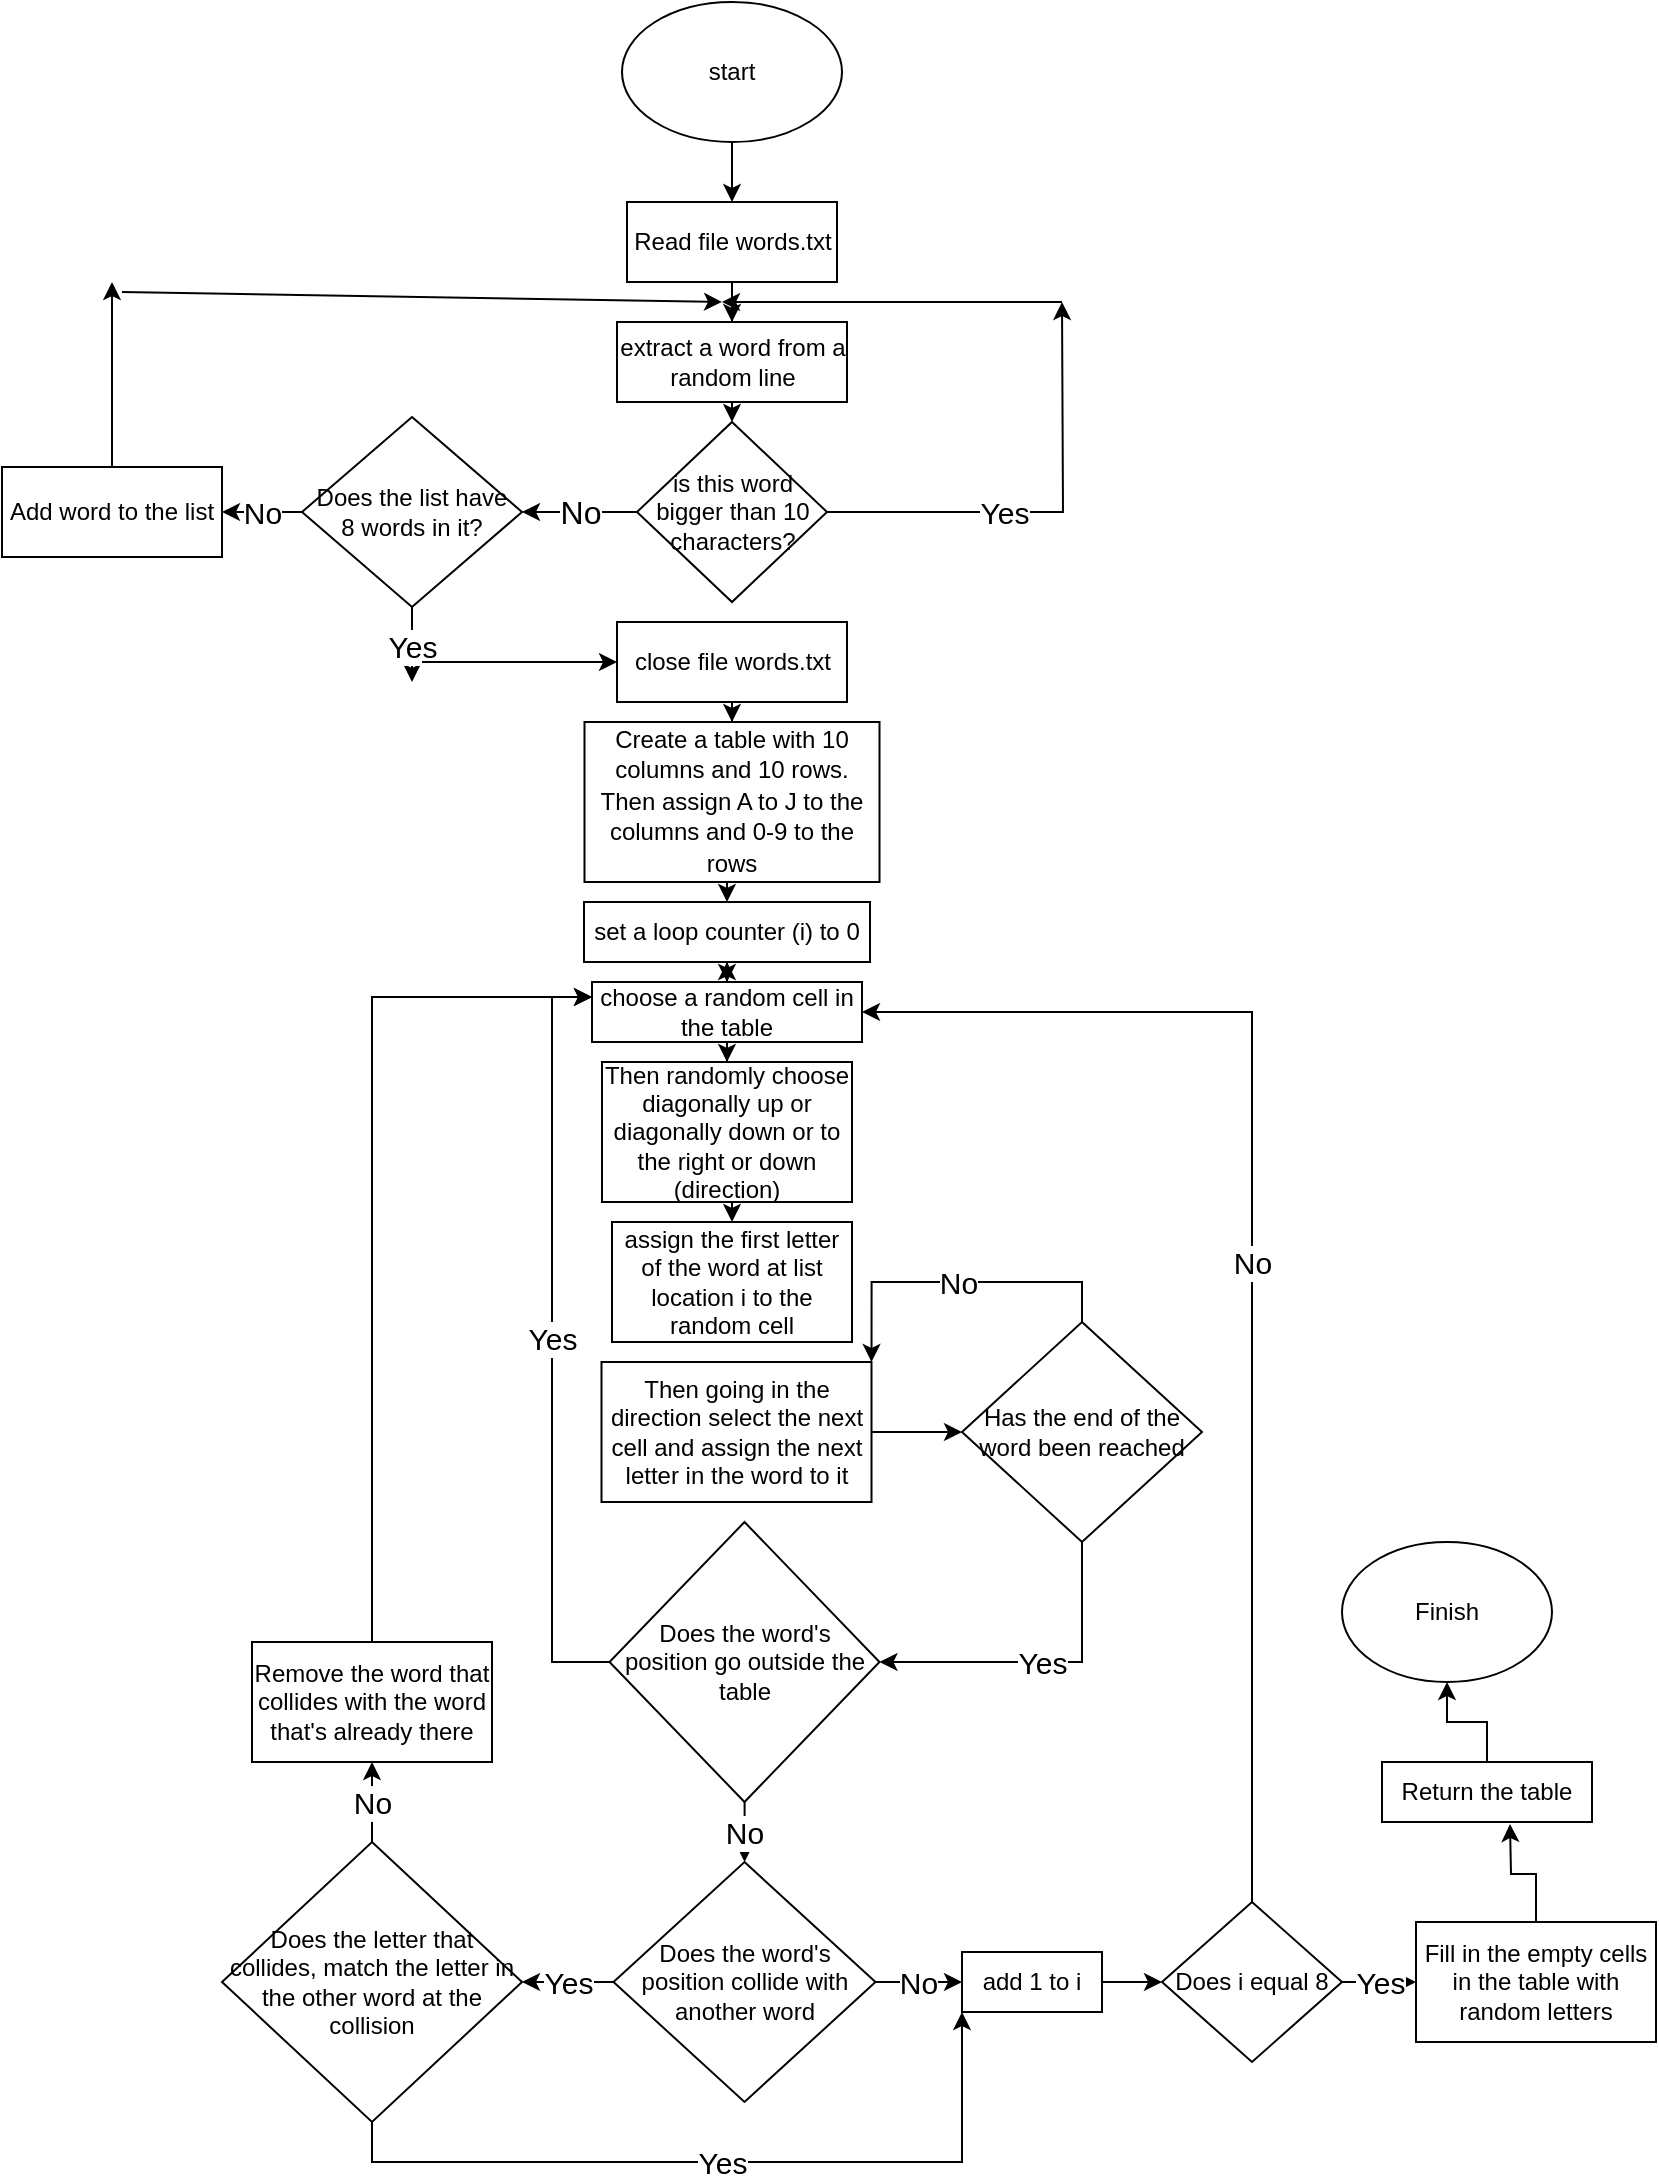 <mxfile version="13.7.9" type="device" pages="3"><diagram id="0JT5IouG9ZGjklXnfhjF" name="Page-1"><mxGraphModel dx="2076" dy="1094" grid="1" gridSize="10" guides="1" tooltips="1" connect="1" arrows="1" fold="1" page="1" pageScale="1" pageWidth="827" pageHeight="1169" math="0" shadow="0"><root><mxCell id="0"/><mxCell id="1" parent="0"/><mxCell id="D87yAsG_NN-q-GzpOS4_-3" style="edgeStyle=orthogonalEdgeStyle;rounded=0;orthogonalLoop=1;jettySize=auto;html=1;" parent="1" source="D87yAsG_NN-q-GzpOS4_-1" target="D87yAsG_NN-q-GzpOS4_-2" edge="1"><mxGeometry relative="1" as="geometry"/></mxCell><mxCell id="D87yAsG_NN-q-GzpOS4_-1" value="start" style="ellipse;whiteSpace=wrap;html=1;" parent="1" vertex="1"><mxGeometry x="310" width="110" height="70" as="geometry"/></mxCell><mxCell id="D87yAsG_NN-q-GzpOS4_-11" style="edgeStyle=orthogonalEdgeStyle;rounded=0;orthogonalLoop=1;jettySize=auto;html=1;" parent="1" source="D87yAsG_NN-q-GzpOS4_-2" target="D87yAsG_NN-q-GzpOS4_-10" edge="1"><mxGeometry relative="1" as="geometry"/></mxCell><mxCell id="D87yAsG_NN-q-GzpOS4_-2" value="Read file words.txt" style="rounded=0;whiteSpace=wrap;html=1;" parent="1" vertex="1"><mxGeometry x="312.5" y="100" width="105" height="40" as="geometry"/></mxCell><mxCell id="D87yAsG_NN-q-GzpOS4_-9" style="edgeStyle=orthogonalEdgeStyle;rounded=0;orthogonalLoop=1;jettySize=auto;html=1;entryX=0.5;entryY=0;entryDx=0;entryDy=0;" parent="1" source="D87yAsG_NN-q-GzpOS4_-6" target="D87yAsG_NN-q-GzpOS4_-8" edge="1"><mxGeometry relative="1" as="geometry"/></mxCell><mxCell id="D87yAsG_NN-q-GzpOS4_-6" value="close file words.txt" style="rounded=0;whiteSpace=wrap;html=1;" parent="1" vertex="1"><mxGeometry x="307.5" y="310" width="115" height="40" as="geometry"/></mxCell><mxCell id="0iyWkriu-zY4MxsdMFEi-5" style="edgeStyle=orthogonalEdgeStyle;rounded=0;orthogonalLoop=1;jettySize=auto;html=1;exitX=0.5;exitY=1;exitDx=0;exitDy=0;entryX=0.5;entryY=0;entryDx=0;entryDy=0;" edge="1" parent="1" source="D87yAsG_NN-q-GzpOS4_-8" target="0iyWkriu-zY4MxsdMFEi-4"><mxGeometry relative="1" as="geometry"/></mxCell><mxCell id="D87yAsG_NN-q-GzpOS4_-8" value="&lt;p style=&quot;line-height: 130%&quot;&gt;Create a table with 10 columns and 10 rows. Then assign A to J to the columns and 0-9 to the rows&lt;/p&gt;" style="rounded=0;whiteSpace=wrap;html=1;" parent="1" vertex="1"><mxGeometry x="291.25" y="360" width="147.5" height="80" as="geometry"/></mxCell><mxCell id="D87yAsG_NN-q-GzpOS4_-13" style="edgeStyle=orthogonalEdgeStyle;rounded=0;orthogonalLoop=1;jettySize=auto;html=1;exitX=0.5;exitY=1;exitDx=0;exitDy=0;entryX=0.5;entryY=0;entryDx=0;entryDy=0;" parent="1" source="D87yAsG_NN-q-GzpOS4_-10" target="D87yAsG_NN-q-GzpOS4_-12" edge="1"><mxGeometry relative="1" as="geometry"/></mxCell><mxCell id="D87yAsG_NN-q-GzpOS4_-10" value="extract a word from a random line" style="rounded=0;whiteSpace=wrap;html=1;" parent="1" vertex="1"><mxGeometry x="307.5" y="160" width="115" height="40" as="geometry"/></mxCell><mxCell id="D87yAsG_NN-q-GzpOS4_-14" value="&lt;span style=&quot;font-size: 15px&quot;&gt;Yes&lt;/span&gt;" style="edgeStyle=orthogonalEdgeStyle;rounded=0;orthogonalLoop=1;jettySize=auto;html=1;" parent="1" source="D87yAsG_NN-q-GzpOS4_-12" edge="1"><mxGeometry x="-0.214" relative="1" as="geometry"><mxPoint x="530" y="150" as="targetPoint"/><mxPoint x="1" as="offset"/></mxGeometry></mxCell><mxCell id="D87yAsG_NN-q-GzpOS4_-18" value="&lt;font style=&quot;font-size: 16px&quot;&gt;No&lt;/font&gt;" style="edgeStyle=orthogonalEdgeStyle;rounded=0;orthogonalLoop=1;jettySize=auto;html=1;exitX=0;exitY=0.5;exitDx=0;exitDy=0;" parent="1" source="D87yAsG_NN-q-GzpOS4_-12" target="D87yAsG_NN-q-GzpOS4_-17" edge="1"><mxGeometry relative="1" as="geometry"/></mxCell><mxCell id="D87yAsG_NN-q-GzpOS4_-12" value="is this word bigger than 10 characters?" style="rhombus;whiteSpace=wrap;html=1;" parent="1" vertex="1"><mxGeometry x="317.5" y="210" width="95" height="90" as="geometry"/></mxCell><mxCell id="D87yAsG_NN-q-GzpOS4_-15" value="" style="endArrow=classic;html=1;" parent="1" edge="1"><mxGeometry width="50" height="50" relative="1" as="geometry"><mxPoint x="530" y="150" as="sourcePoint"/><mxPoint x="360" y="150" as="targetPoint"/></mxGeometry></mxCell><mxCell id="D87yAsG_NN-q-GzpOS4_-23" style="edgeStyle=orthogonalEdgeStyle;rounded=0;orthogonalLoop=1;jettySize=auto;html=1;" parent="1" source="D87yAsG_NN-q-GzpOS4_-16" edge="1"><mxGeometry relative="1" as="geometry"><mxPoint x="55" y="140" as="targetPoint"/></mxGeometry></mxCell><mxCell id="D87yAsG_NN-q-GzpOS4_-16" value="Add word to the list" style="rounded=0;whiteSpace=wrap;html=1;" parent="1" vertex="1"><mxGeometry y="232.5" width="110" height="45" as="geometry"/></mxCell><mxCell id="D87yAsG_NN-q-GzpOS4_-19" value="&lt;font style=&quot;font-size: 15px&quot;&gt;No&lt;/font&gt;" style="edgeStyle=orthogonalEdgeStyle;rounded=0;orthogonalLoop=1;jettySize=auto;html=1;" parent="1" source="D87yAsG_NN-q-GzpOS4_-17" target="D87yAsG_NN-q-GzpOS4_-16" edge="1"><mxGeometry relative="1" as="geometry"/></mxCell><mxCell id="D87yAsG_NN-q-GzpOS4_-20" value="&lt;font style=&quot;font-size: 15px&quot;&gt;Yes&lt;/font&gt;" style="edgeStyle=orthogonalEdgeStyle;rounded=0;orthogonalLoop=1;jettySize=auto;html=1;" parent="1" source="D87yAsG_NN-q-GzpOS4_-17" edge="1"><mxGeometry relative="1" as="geometry"><mxPoint x="205" y="340" as="targetPoint"/></mxGeometry></mxCell><mxCell id="D87yAsG_NN-q-GzpOS4_-17" value="Does the list have &lt;br&gt;8 words in it?" style="rhombus;whiteSpace=wrap;html=1;" parent="1" vertex="1"><mxGeometry x="150" y="207.5" width="110" height="95" as="geometry"/></mxCell><mxCell id="D87yAsG_NN-q-GzpOS4_-21" value="" style="endArrow=classic;html=1;entryX=0;entryY=0.5;entryDx=0;entryDy=0;" parent="1" target="D87yAsG_NN-q-GzpOS4_-6" edge="1"><mxGeometry width="50" height="50" relative="1" as="geometry"><mxPoint x="210" y="330" as="sourcePoint"/><mxPoint x="260" y="300" as="targetPoint"/></mxGeometry></mxCell><mxCell id="D87yAsG_NN-q-GzpOS4_-24" value="" style="endArrow=classic;html=1;" parent="1" edge="1"><mxGeometry width="50" height="50" relative="1" as="geometry"><mxPoint x="60" y="145" as="sourcePoint"/><mxPoint x="360" y="150" as="targetPoint"/></mxGeometry></mxCell><mxCell id="0iyWkriu-zY4MxsdMFEi-2" style="edgeStyle=orthogonalEdgeStyle;rounded=0;orthogonalLoop=1;jettySize=auto;html=1;" edge="1" parent="1" source="SE6cqwviIkuT_9K_P2rI-1" target="0iyWkriu-zY4MxsdMFEi-1"><mxGeometry relative="1" as="geometry"/></mxCell><mxCell id="0iyWkriu-zY4MxsdMFEi-41" value="" style="edgeStyle=orthogonalEdgeStyle;rounded=0;orthogonalLoop=1;jettySize=auto;html=1;" edge="1" parent="1" source="SE6cqwviIkuT_9K_P2rI-1" target="0iyWkriu-zY4MxsdMFEi-4"><mxGeometry relative="1" as="geometry"/></mxCell><mxCell id="SE6cqwviIkuT_9K_P2rI-1" value="choose a random cell in the table" style="rounded=0;whiteSpace=wrap;html=1;" parent="1" vertex="1"><mxGeometry x="295" y="490" width="135" height="30" as="geometry"/></mxCell><mxCell id="0iyWkriu-zY4MxsdMFEi-7" style="edgeStyle=orthogonalEdgeStyle;rounded=0;orthogonalLoop=1;jettySize=auto;html=1;exitX=0.5;exitY=1;exitDx=0;exitDy=0;entryX=0.5;entryY=0;entryDx=0;entryDy=0;" edge="1" parent="1" source="0iyWkriu-zY4MxsdMFEi-1" target="0iyWkriu-zY4MxsdMFEi-3"><mxGeometry relative="1" as="geometry"/></mxCell><mxCell id="0iyWkriu-zY4MxsdMFEi-1" value="Then randomly choose diagonally up or diagonally down or to the right or down (direction)" style="rounded=0;whiteSpace=wrap;html=1;" vertex="1" parent="1"><mxGeometry x="300" y="530" width="125" height="70" as="geometry"/></mxCell><mxCell id="0iyWkriu-zY4MxsdMFEi-3" value="assign the first letter of the word at list location i to the random cell" style="rounded=0;whiteSpace=wrap;html=1;" vertex="1" parent="1"><mxGeometry x="305" y="610" width="120" height="60" as="geometry"/></mxCell><mxCell id="0iyWkriu-zY4MxsdMFEi-6" style="edgeStyle=orthogonalEdgeStyle;rounded=0;orthogonalLoop=1;jettySize=auto;html=1;exitX=0.5;exitY=1;exitDx=0;exitDy=0;entryX=0.5;entryY=0;entryDx=0;entryDy=0;" edge="1" parent="1" source="0iyWkriu-zY4MxsdMFEi-4" target="SE6cqwviIkuT_9K_P2rI-1"><mxGeometry relative="1" as="geometry"/></mxCell><mxCell id="0iyWkriu-zY4MxsdMFEi-4" value="set a loop counter (i) to 0" style="rounded=0;whiteSpace=wrap;html=1;" vertex="1" parent="1"><mxGeometry x="291" y="450" width="143" height="30" as="geometry"/></mxCell><mxCell id="0iyWkriu-zY4MxsdMFEi-10" style="edgeStyle=orthogonalEdgeStyle;rounded=0;orthogonalLoop=1;jettySize=auto;html=1;" edge="1" parent="1" source="0iyWkriu-zY4MxsdMFEi-8" target="0iyWkriu-zY4MxsdMFEi-9"><mxGeometry relative="1" as="geometry"/></mxCell><mxCell id="0iyWkriu-zY4MxsdMFEi-8" value="Then going in the direction select the next cell and assign the next letter in the word to it" style="rounded=0;whiteSpace=wrap;html=1;" vertex="1" parent="1"><mxGeometry x="299.75" y="680" width="135" height="70" as="geometry"/></mxCell><mxCell id="0iyWkriu-zY4MxsdMFEi-12" value="&lt;font style=&quot;font-size: 15px&quot;&gt;No&lt;/font&gt;" style="edgeStyle=orthogonalEdgeStyle;rounded=0;orthogonalLoop=1;jettySize=auto;html=1;exitX=0.5;exitY=0;exitDx=0;exitDy=0;entryX=1;entryY=0;entryDx=0;entryDy=0;" edge="1" parent="1" source="0iyWkriu-zY4MxsdMFEi-9" target="0iyWkriu-zY4MxsdMFEi-8"><mxGeometry relative="1" as="geometry"/></mxCell><mxCell id="0iyWkriu-zY4MxsdMFEi-15" value="&lt;font style=&quot;font-size: 15px&quot;&gt;Yes&lt;/font&gt;" style="edgeStyle=orthogonalEdgeStyle;rounded=0;orthogonalLoop=1;jettySize=auto;html=1;exitX=0.5;exitY=1;exitDx=0;exitDy=0;entryX=1;entryY=0.5;entryDx=0;entryDy=0;" edge="1" parent="1" source="0iyWkriu-zY4MxsdMFEi-9" target="0iyWkriu-zY4MxsdMFEi-16"><mxGeometry relative="1" as="geometry"><mxPoint x="425" y="800" as="targetPoint"/></mxGeometry></mxCell><mxCell id="0iyWkriu-zY4MxsdMFEi-9" value="Has the end of the word been reached" style="rhombus;whiteSpace=wrap;html=1;" vertex="1" parent="1"><mxGeometry x="480" y="660" width="120" height="110" as="geometry"/></mxCell><mxCell id="0iyWkriu-zY4MxsdMFEi-17" value="&lt;font style=&quot;font-size: 15px&quot;&gt;Yes&lt;/font&gt;" style="edgeStyle=orthogonalEdgeStyle;rounded=0;orthogonalLoop=1;jettySize=auto;html=1;exitX=0;exitY=0.5;exitDx=0;exitDy=0;entryX=0;entryY=0.25;entryDx=0;entryDy=0;" edge="1" parent="1" source="0iyWkriu-zY4MxsdMFEi-16" target="SE6cqwviIkuT_9K_P2rI-1"><mxGeometry relative="1" as="geometry"/></mxCell><mxCell id="0iyWkriu-zY4MxsdMFEi-19" value="&lt;font style=&quot;font-size: 15px&quot;&gt;No&lt;/font&gt;" style="edgeStyle=orthogonalEdgeStyle;rounded=0;orthogonalLoop=1;jettySize=auto;html=1;" edge="1" parent="1" source="0iyWkriu-zY4MxsdMFEi-16" target="0iyWkriu-zY4MxsdMFEi-18"><mxGeometry relative="1" as="geometry"/></mxCell><mxCell id="0iyWkriu-zY4MxsdMFEi-16" value="Does the word's &lt;br&gt;position go outside the table" style="rhombus;whiteSpace=wrap;html=1;" vertex="1" parent="1"><mxGeometry x="303.75" y="760" width="135" height="140" as="geometry"/></mxCell><mxCell id="0iyWkriu-zY4MxsdMFEi-22" value="&lt;font style=&quot;font-size: 15px&quot;&gt;Yes&lt;/font&gt;" style="edgeStyle=orthogonalEdgeStyle;rounded=0;orthogonalLoop=1;jettySize=auto;html=1;exitX=0;exitY=0.5;exitDx=0;exitDy=0;entryX=1;entryY=0.5;entryDx=0;entryDy=0;" edge="1" parent="1" source="0iyWkriu-zY4MxsdMFEi-18" target="0iyWkriu-zY4MxsdMFEi-21"><mxGeometry relative="1" as="geometry"/></mxCell><mxCell id="0iyWkriu-zY4MxsdMFEi-26" value="&lt;font style=&quot;font-size: 15px&quot;&gt;No&lt;/font&gt;" style="edgeStyle=orthogonalEdgeStyle;rounded=0;orthogonalLoop=1;jettySize=auto;html=1;exitX=1;exitY=0.5;exitDx=0;exitDy=0;entryX=0;entryY=0.5;entryDx=0;entryDy=0;" edge="1" parent="1" source="0iyWkriu-zY4MxsdMFEi-18" target="0iyWkriu-zY4MxsdMFEi-25"><mxGeometry relative="1" as="geometry"/></mxCell><mxCell id="0iyWkriu-zY4MxsdMFEi-18" value="Does the word's position collide with another word" style="rhombus;whiteSpace=wrap;html=1;" vertex="1" parent="1"><mxGeometry x="305.75" y="930" width="131" height="120" as="geometry"/></mxCell><mxCell id="0iyWkriu-zY4MxsdMFEi-27" value="&lt;font style=&quot;font-size: 15px&quot;&gt;Yes&lt;/font&gt;" style="edgeStyle=orthogonalEdgeStyle;rounded=0;orthogonalLoop=1;jettySize=auto;html=1;exitX=0.5;exitY=1;exitDx=0;exitDy=0;entryX=0;entryY=1;entryDx=0;entryDy=0;" edge="1" parent="1" source="0iyWkriu-zY4MxsdMFEi-21" target="0iyWkriu-zY4MxsdMFEi-25"><mxGeometry relative="1" as="geometry"/></mxCell><mxCell id="0iyWkriu-zY4MxsdMFEi-34" value="&lt;font style=&quot;font-size: 15px&quot;&gt;No&lt;/font&gt;" style="edgeStyle=orthogonalEdgeStyle;rounded=0;orthogonalLoop=1;jettySize=auto;html=1;exitX=0.5;exitY=0;exitDx=0;exitDy=0;entryX=0.5;entryY=1;entryDx=0;entryDy=0;" edge="1" parent="1" source="0iyWkriu-zY4MxsdMFEi-21" target="0iyWkriu-zY4MxsdMFEi-33"><mxGeometry relative="1" as="geometry"/></mxCell><mxCell id="0iyWkriu-zY4MxsdMFEi-21" value="Does the letter that collides, match the letter in the other word at the collision" style="rhombus;whiteSpace=wrap;html=1;" vertex="1" parent="1"><mxGeometry x="110" y="920" width="150" height="140" as="geometry"/></mxCell><mxCell id="0iyWkriu-zY4MxsdMFEi-29" style="edgeStyle=orthogonalEdgeStyle;rounded=0;orthogonalLoop=1;jettySize=auto;html=1;entryX=0;entryY=0.5;entryDx=0;entryDy=0;" edge="1" parent="1" source="0iyWkriu-zY4MxsdMFEi-25" target="0iyWkriu-zY4MxsdMFEi-28"><mxGeometry relative="1" as="geometry"/></mxCell><mxCell id="0iyWkriu-zY4MxsdMFEi-25" value="add 1 to i" style="rounded=0;whiteSpace=wrap;html=1;" vertex="1" parent="1"><mxGeometry x="480" y="975" width="70" height="30" as="geometry"/></mxCell><mxCell id="0iyWkriu-zY4MxsdMFEi-30" value="&lt;font style=&quot;font-size: 15px&quot;&gt;No&lt;/font&gt;" style="edgeStyle=orthogonalEdgeStyle;rounded=0;orthogonalLoop=1;jettySize=auto;html=1;exitX=0.5;exitY=0;exitDx=0;exitDy=0;entryX=1;entryY=0.5;entryDx=0;entryDy=0;" edge="1" parent="1" source="0iyWkriu-zY4MxsdMFEi-28" target="SE6cqwviIkuT_9K_P2rI-1"><mxGeometry relative="1" as="geometry"/></mxCell><mxCell id="0iyWkriu-zY4MxsdMFEi-32" value="&lt;font style=&quot;font-size: 15px&quot;&gt;Yes&lt;/font&gt;" style="edgeStyle=orthogonalEdgeStyle;rounded=0;orthogonalLoop=1;jettySize=auto;html=1;exitX=1;exitY=0.5;exitDx=0;exitDy=0;entryX=0;entryY=0.5;entryDx=0;entryDy=0;" edge="1" parent="1" source="0iyWkriu-zY4MxsdMFEi-28" target="0iyWkriu-zY4MxsdMFEi-31"><mxGeometry relative="1" as="geometry"/></mxCell><mxCell id="0iyWkriu-zY4MxsdMFEi-28" value="Does i equal 8" style="rhombus;whiteSpace=wrap;html=1;" vertex="1" parent="1"><mxGeometry x="580" y="950" width="90" height="80" as="geometry"/></mxCell><mxCell id="0iyWkriu-zY4MxsdMFEi-40" style="edgeStyle=orthogonalEdgeStyle;rounded=0;orthogonalLoop=1;jettySize=auto;html=1;exitX=0.5;exitY=0;exitDx=0;exitDy=0;" edge="1" parent="1" source="0iyWkriu-zY4MxsdMFEi-31"><mxGeometry relative="1" as="geometry"><mxPoint x="754" y="911" as="targetPoint"/></mxGeometry></mxCell><mxCell id="0iyWkriu-zY4MxsdMFEi-31" value="Fill in the empty cells in the table with random letters" style="rounded=0;whiteSpace=wrap;html=1;" vertex="1" parent="1"><mxGeometry x="707" y="960" width="120" height="60" as="geometry"/></mxCell><mxCell id="0iyWkriu-zY4MxsdMFEi-35" style="edgeStyle=orthogonalEdgeStyle;rounded=0;orthogonalLoop=1;jettySize=auto;html=1;exitX=0.5;exitY=0;exitDx=0;exitDy=0;entryX=0;entryY=0.25;entryDx=0;entryDy=0;" edge="1" parent="1" source="0iyWkriu-zY4MxsdMFEi-33" target="SE6cqwviIkuT_9K_P2rI-1"><mxGeometry relative="1" as="geometry"/></mxCell><mxCell id="0iyWkriu-zY4MxsdMFEi-33" value="Remove the word that collides with the word that's already there" style="rounded=0;whiteSpace=wrap;html=1;" vertex="1" parent="1"><mxGeometry x="125" y="820" width="120" height="60" as="geometry"/></mxCell><mxCell id="0iyWkriu-zY4MxsdMFEi-39" style="edgeStyle=orthogonalEdgeStyle;rounded=0;orthogonalLoop=1;jettySize=auto;html=1;entryX=0.5;entryY=1;entryDx=0;entryDy=0;" edge="1" parent="1" source="0iyWkriu-zY4MxsdMFEi-36" target="0iyWkriu-zY4MxsdMFEi-38"><mxGeometry relative="1" as="geometry"/></mxCell><mxCell id="0iyWkriu-zY4MxsdMFEi-36" value="Return the table" style="rounded=0;whiteSpace=wrap;html=1;" vertex="1" parent="1"><mxGeometry x="690" y="880" width="105" height="30" as="geometry"/></mxCell><mxCell id="0iyWkriu-zY4MxsdMFEi-38" value="Finish" style="ellipse;whiteSpace=wrap;html=1;" vertex="1" parent="1"><mxGeometry x="670" y="770" width="105" height="70" as="geometry"/></mxCell></root></mxGraphModel></diagram><diagram id="iNCzQovfhC2GAWxNtSzm" name="Page-2"><mxGraphModel dx="1483" dy="781" grid="1" gridSize="10" guides="1" tooltips="1" connect="1" arrows="1" fold="1" page="1" pageScale="1" pageWidth="827" pageHeight="1169" math="0" shadow="0"><root><mxCell id="ebyDzHB0g9X2ra-seZCY-0"/><mxCell id="ebyDzHB0g9X2ra-seZCY-1" parent="ebyDzHB0g9X2ra-seZCY-0"/><mxCell id="lU0_5IPNhy9i6I0ADfNW-4" style="edgeStyle=orthogonalEdgeStyle;rounded=0;orthogonalLoop=1;jettySize=auto;html=1;exitX=0.5;exitY=1;exitDx=0;exitDy=0;" edge="1" parent="ebyDzHB0g9X2ra-seZCY-1" source="ebyDzHB0g9X2ra-seZCY-2" target="ebyDzHB0g9X2ra-seZCY-3"><mxGeometry relative="1" as="geometry"/></mxCell><mxCell id="ebyDzHB0g9X2ra-seZCY-2" value="Start" style="ellipse;whiteSpace=wrap;html=1;" vertex="1" parent="ebyDzHB0g9X2ra-seZCY-1"><mxGeometry x="294" y="10" width="104" height="60" as="geometry"/></mxCell><mxCell id="lU0_5IPNhy9i6I0ADfNW-1" style="edgeStyle=orthogonalEdgeStyle;rounded=0;orthogonalLoop=1;jettySize=auto;html=1;exitX=0.5;exitY=1;exitDx=0;exitDy=0;entryX=0.5;entryY=0;entryDx=0;entryDy=0;" edge="1" parent="ebyDzHB0g9X2ra-seZCY-1" source="ebyDzHB0g9X2ra-seZCY-3" target="lU0_5IPNhy9i6I0ADfNW-0"><mxGeometry relative="1" as="geometry"/></mxCell><mxCell id="ebyDzHB0g9X2ra-seZCY-3" value="Please input the start&lt;br&gt;&amp;nbsp;co-ordinates eg: (a0)" style="shape=parallelogram;perimeter=parallelogramPerimeter;whiteSpace=wrap;html=1;fixedSize=1;" vertex="1" parent="ebyDzHB0g9X2ra-seZCY-1"><mxGeometry x="270" y="90" width="152" height="40" as="geometry"/></mxCell><mxCell id="lU0_5IPNhy9i6I0ADfNW-3" style="edgeStyle=orthogonalEdgeStyle;rounded=0;orthogonalLoop=1;jettySize=auto;html=1;exitX=0.5;exitY=1;exitDx=0;exitDy=0;entryX=0.603;entryY=-0.015;entryDx=0;entryDy=0;entryPerimeter=0;" edge="1" parent="ebyDzHB0g9X2ra-seZCY-1" source="lU0_5IPNhy9i6I0ADfNW-0" target="lU0_5IPNhy9i6I0ADfNW-2"><mxGeometry relative="1" as="geometry"/></mxCell><mxCell id="lU0_5IPNhy9i6I0ADfNW-0" value="Please input the end &lt;br&gt;co-ordinates eg: (a5)" style="shape=parallelogram;perimeter=parallelogramPerimeter;whiteSpace=wrap;html=1;fixedSize=1;" vertex="1" parent="ebyDzHB0g9X2ra-seZCY-1"><mxGeometry x="270" y="140" width="152" height="40" as="geometry"/></mxCell><mxCell id="lU0_5IPNhy9i6I0ADfNW-6" style="edgeStyle=orthogonalEdgeStyle;rounded=0;orthogonalLoop=1;jettySize=auto;html=1;exitX=0.5;exitY=1;exitDx=0;exitDy=0;entryX=0.407;entryY=0.01;entryDx=0;entryDy=0;entryPerimeter=0;" edge="1" parent="ebyDzHB0g9X2ra-seZCY-1" source="lU0_5IPNhy9i6I0ADfNW-2" target="lU0_5IPNhy9i6I0ADfNW-5"><mxGeometry relative="1" as="geometry"/></mxCell><mxCell id="lU0_5IPNhy9i6I0ADfNW-2" value="Please input the &lt;br&gt;word being guessed&lt;br&gt;&amp;nbsp;eg: (apple)" style="shape=parallelogram;perimeter=parallelogramPerimeter;whiteSpace=wrap;html=1;fixedSize=1;" vertex="1" parent="ebyDzHB0g9X2ra-seZCY-1"><mxGeometry x="260" y="189" width="146" height="51" as="geometry"/></mxCell><mxCell id="lU0_5IPNhy9i6I0ADfNW-8" style="edgeStyle=orthogonalEdgeStyle;rounded=0;orthogonalLoop=1;jettySize=auto;html=1;exitX=0.5;exitY=1;exitDx=0;exitDy=0;entryX=0.5;entryY=0;entryDx=0;entryDy=0;" edge="1" parent="ebyDzHB0g9X2ra-seZCY-1" source="lU0_5IPNhy9i6I0ADfNW-5" target="lU0_5IPNhy9i6I0ADfNW-7"><mxGeometry relative="1" as="geometry"/></mxCell><mxCell id="lU0_5IPNhy9i6I0ADfNW-5" value="From the table get the word from start and end co-ordinates" style="rounded=0;whiteSpace=wrap;html=1;" vertex="1" parent="ebyDzHB0g9X2ra-seZCY-1"><mxGeometry x="286" y="260" width="120" height="60" as="geometry"/></mxCell><mxCell id="lU0_5IPNhy9i6I0ADfNW-12" value="&lt;font style=&quot;font-size: 15px&quot;&gt;No&lt;/font&gt;" style="edgeStyle=orthogonalEdgeStyle;rounded=0;orthogonalLoop=1;jettySize=auto;html=1;exitX=1;exitY=0.5;exitDx=0;exitDy=0;" edge="1" parent="ebyDzHB0g9X2ra-seZCY-1" source="lU0_5IPNhy9i6I0ADfNW-7" target="lU0_5IPNhy9i6I0ADfNW-11"><mxGeometry relative="1" as="geometry"/></mxCell><mxCell id="lU0_5IPNhy9i6I0ADfNW-14" value="&lt;font style=&quot;font-size: 13px&quot;&gt;Yes&lt;/font&gt;" style="edgeStyle=orthogonalEdgeStyle;rounded=0;orthogonalLoop=1;jettySize=auto;html=1;exitX=0.5;exitY=1;exitDx=0;exitDy=0;entryX=0.5;entryY=0;entryDx=0;entryDy=0;" edge="1" parent="ebyDzHB0g9X2ra-seZCY-1" source="lU0_5IPNhy9i6I0ADfNW-7" target="lU0_5IPNhy9i6I0ADfNW-13"><mxGeometry relative="1" as="geometry"/></mxCell><mxCell id="lU0_5IPNhy9i6I0ADfNW-7" value="Does &lt;br&gt;the word being guessed match the word from the&lt;br&gt;&amp;nbsp;table" style="rhombus;whiteSpace=wrap;html=1;" vertex="1" parent="ebyDzHB0g9X2ra-seZCY-1"><mxGeometry x="280" y="330" width="130" height="110" as="geometry"/></mxCell><mxCell id="9hc8od5A65jmJ59HO3oh-3" style="edgeStyle=orthogonalEdgeStyle;rounded=0;orthogonalLoop=1;jettySize=auto;html=1;exitX=1;exitY=0.5;exitDx=0;exitDy=0;entryX=1;entryY=0.5;entryDx=0;entryDy=0;" edge="1" parent="ebyDzHB0g9X2ra-seZCY-1" source="lU0_5IPNhy9i6I0ADfNW-11" target="9hc8od5A65jmJ59HO3oh-1"><mxGeometry relative="1" as="geometry"><Array as="points"><mxPoint x="600" y="385"/><mxPoint x="600" y="785"/></Array></mxGeometry></mxCell><mxCell id="lU0_5IPNhy9i6I0ADfNW-11" value="Output 'your guess&lt;br&gt;&amp;nbsp;is incorrect'" style="shape=parallelogram;perimeter=parallelogramPerimeter;whiteSpace=wrap;html=1;fixedSize=1;" vertex="1" parent="ebyDzHB0g9X2ra-seZCY-1"><mxGeometry x="480" y="355" width="130" height="60" as="geometry"/></mxCell><mxCell id="EylrEJMygjTL_bFgNq19-1" style="edgeStyle=orthogonalEdgeStyle;rounded=0;orthogonalLoop=1;jettySize=auto;html=1;exitX=0.5;exitY=1;exitDx=0;exitDy=0;entryX=0.5;entryY=0;entryDx=0;entryDy=0;" edge="1" parent="ebyDzHB0g9X2ra-seZCY-1" source="lU0_5IPNhy9i6I0ADfNW-13" target="lU0_5IPNhy9i6I0ADfNW-15"><mxGeometry relative="1" as="geometry"/></mxCell><mxCell id="lU0_5IPNhy9i6I0ADfNW-13" value="Open file words.txt" style="rounded=0;whiteSpace=wrap;html=1;" vertex="1" parent="ebyDzHB0g9X2ra-seZCY-1"><mxGeometry x="287" y="460" width="115" height="30" as="geometry"/></mxCell><mxCell id="EylrEJMygjTL_bFgNq19-4" style="edgeStyle=orthogonalEdgeStyle;rounded=0;orthogonalLoop=1;jettySize=auto;html=1;exitX=0.5;exitY=1;exitDx=0;exitDy=0;entryX=0.5;entryY=0;entryDx=0;entryDy=0;" edge="1" parent="ebyDzHB0g9X2ra-seZCY-1" source="lU0_5IPNhy9i6I0ADfNW-15" target="EylrEJMygjTL_bFgNq19-2"><mxGeometry relative="1" as="geometry"/></mxCell><mxCell id="lU0_5IPNhy9i6I0ADfNW-15" value="read file words.txt" style="rounded=0;whiteSpace=wrap;html=1;" vertex="1" parent="ebyDzHB0g9X2ra-seZCY-1"><mxGeometry x="295.25" y="500" width="101.5" height="30" as="geometry"/></mxCell><mxCell id="EylrEJMygjTL_bFgNq19-3" value="&lt;font style=&quot;font-size: 15px&quot;&gt;No&lt;/font&gt;" style="edgeStyle=orthogonalEdgeStyle;rounded=0;orthogonalLoop=1;jettySize=auto;html=1;exitX=1;exitY=0.5;exitDx=0;exitDy=0;entryX=0.5;entryY=1;entryDx=0;entryDy=0;" edge="1" parent="ebyDzHB0g9X2ra-seZCY-1" source="EylrEJMygjTL_bFgNq19-2" target="lU0_5IPNhy9i6I0ADfNW-11"><mxGeometry relative="1" as="geometry"/></mxCell><mxCell id="EylrEJMygjTL_bFgNq19-6" style="edgeStyle=orthogonalEdgeStyle;rounded=0;orthogonalLoop=1;jettySize=auto;html=1;exitX=0.5;exitY=1;exitDx=0;exitDy=0;entryX=0.5;entryY=0;entryDx=0;entryDy=0;" edge="1" parent="ebyDzHB0g9X2ra-seZCY-1" source="EylrEJMygjTL_bFgNq19-2" target="EylrEJMygjTL_bFgNq19-5"><mxGeometry relative="1" as="geometry"/></mxCell><mxCell id="EylrEJMygjTL_bFgNq19-2" value="Does the word being guessed exist in the file words.txt" style="rhombus;whiteSpace=wrap;html=1;" vertex="1" parent="ebyDzHB0g9X2ra-seZCY-1"><mxGeometry x="287" y="540" width="116" height="110" as="geometry"/></mxCell><mxCell id="9hc8od5A65jmJ59HO3oh-0" style="edgeStyle=orthogonalEdgeStyle;rounded=0;orthogonalLoop=1;jettySize=auto;html=1;exitX=0.5;exitY=1;exitDx=0;exitDy=0;entryX=0.5;entryY=0;entryDx=0;entryDy=0;" edge="1" parent="ebyDzHB0g9X2ra-seZCY-1" source="EylrEJMygjTL_bFgNq19-5" target="EylrEJMygjTL_bFgNq19-7"><mxGeometry relative="1" as="geometry"/></mxCell><mxCell id="EylrEJMygjTL_bFgNq19-5" value="close file words.txt" style="rounded=0;whiteSpace=wrap;html=1;" vertex="1" parent="ebyDzHB0g9X2ra-seZCY-1"><mxGeometry x="291.75" y="660" width="105" height="30" as="geometry"/></mxCell><mxCell id="9hc8od5A65jmJ59HO3oh-2" style="edgeStyle=orthogonalEdgeStyle;rounded=0;orthogonalLoop=1;jettySize=auto;html=1;exitX=0.5;exitY=1;exitDx=0;exitDy=0;entryX=0.5;entryY=0;entryDx=0;entryDy=0;" edge="1" parent="ebyDzHB0g9X2ra-seZCY-1" source="EylrEJMygjTL_bFgNq19-7" target="9hc8od5A65jmJ59HO3oh-1"><mxGeometry relative="1" as="geometry"/></mxCell><mxCell id="EylrEJMygjTL_bFgNq19-7" value="return correct guess" style="rounded=0;whiteSpace=wrap;html=1;" vertex="1" parent="ebyDzHB0g9X2ra-seZCY-1"><mxGeometry x="288" y="710" width="116" height="30" as="geometry"/></mxCell><mxCell id="9hc8od5A65jmJ59HO3oh-1" value="end" style="ellipse;whiteSpace=wrap;html=1;" vertex="1" parent="ebyDzHB0g9X2ra-seZCY-1"><mxGeometry x="295.25" y="760" width="96" height="50" as="geometry"/></mxCell></root></mxGraphModel></diagram><diagram id="ZXP4kh0wnVjVend03o7O" name="Page-3"><mxGraphModel dx="1674" dy="882" grid="1" gridSize="10" guides="1" tooltips="1" connect="1" arrows="1" fold="1" page="1" pageScale="1" pageWidth="827" pageHeight="1169" math="0" shadow="0"><root><mxCell id="gwmC1R6fq1RtJAqecYNj-0"/><mxCell id="gwmC1R6fq1RtJAqecYNj-1" parent="gwmC1R6fq1RtJAqecYNj-0"/><mxCell id="VMLMyVsyyUfUm6QSa8Mt-32" style="edgeStyle=orthogonalEdgeStyle;rounded=0;orthogonalLoop=1;jettySize=auto;html=1;exitX=0.5;exitY=1;exitDx=0;exitDy=0;entryX=0.5;entryY=0;entryDx=0;entryDy=0;" edge="1" parent="gwmC1R6fq1RtJAqecYNj-1" source="gwmC1R6fq1RtJAqecYNj-2" target="VMLMyVsyyUfUm6QSa8Mt-31"><mxGeometry relative="1" as="geometry"/></mxCell><mxCell id="gwmC1R6fq1RtJAqecYNj-2" value="start" style="ellipse;whiteSpace=wrap;html=1;" vertex="1" parent="gwmC1R6fq1RtJAqecYNj-1"><mxGeometry x="310" width="104" height="60" as="geometry"/></mxCell><mxCell id="VMLMyVsyyUfUm6QSa8Mt-3" style="edgeStyle=orthogonalEdgeStyle;rounded=0;orthogonalLoop=1;jettySize=auto;html=1;exitX=0.5;exitY=1;exitDx=0;exitDy=0;entryX=0.5;entryY=0;entryDx=0;entryDy=0;" edge="1" parent="gwmC1R6fq1RtJAqecYNj-1" source="VMLMyVsyyUfUm6QSa8Mt-0" target="VMLMyVsyyUfUm6QSa8Mt-2"><mxGeometry relative="1" as="geometry"/></mxCell><mxCell id="VMLMyVsyyUfUm6QSa8Mt-0" value="create_word_search" style="shape=process;whiteSpace=wrap;html=1;backgroundOutline=1;" vertex="1" parent="gwmC1R6fq1RtJAqecYNj-1"><mxGeometry x="287" y="180" width="148" height="60" as="geometry"/></mxCell><mxCell id="VMLMyVsyyUfUm6QSa8Mt-5" style="edgeStyle=orthogonalEdgeStyle;rounded=0;orthogonalLoop=1;jettySize=auto;html=1;exitX=0.5;exitY=1;exitDx=0;exitDy=0;" edge="1" parent="gwmC1R6fq1RtJAqecYNj-1" source="VMLMyVsyyUfUm6QSa8Mt-2" target="VMLMyVsyyUfUm6QSa8Mt-4"><mxGeometry relative="1" as="geometry"/></mxCell><mxCell id="VMLMyVsyyUfUm6QSa8Mt-2" value="output the table in a grid, displaying A-J for the columns and 0-9 for the rows, with the list of words next to the table" style="shape=parallelogram;perimeter=parallelogramPerimeter;whiteSpace=wrap;html=1;fixedSize=1;" vertex="1" parent="gwmC1R6fq1RtJAqecYNj-1"><mxGeometry x="279" y="260" width="156" height="80" as="geometry"/></mxCell><mxCell id="VMLMyVsyyUfUm6QSa8Mt-8" style="edgeStyle=orthogonalEdgeStyle;rounded=0;orthogonalLoop=1;jettySize=auto;html=1;exitX=0.5;exitY=1;exitDx=0;exitDy=0;entryX=0.5;entryY=0;entryDx=0;entryDy=0;" edge="1" parent="gwmC1R6fq1RtJAqecYNj-1" source="VMLMyVsyyUfUm6QSa8Mt-4" target="VMLMyVsyyUfUm6QSa8Mt-6"><mxGeometry relative="1" as="geometry"/></mxCell><mxCell id="VMLMyVsyyUfUm6QSa8Mt-4" value="record clock time" style="rounded=0;whiteSpace=wrap;html=1;" vertex="1" parent="gwmC1R6fq1RtJAqecYNj-1"><mxGeometry x="303" y="360" width="108" height="30" as="geometry"/></mxCell><mxCell id="VMLMyVsyyUfUm6QSa8Mt-14" value="&lt;font style=&quot;font-size: 15px&quot;&gt;FINISH&lt;/font&gt;" style="edgeStyle=orthogonalEdgeStyle;rounded=0;orthogonalLoop=1;jettySize=auto;html=1;exitX=0.5;exitY=1;exitDx=0;exitDy=0;" edge="1" parent="gwmC1R6fq1RtJAqecYNj-1" source="VMLMyVsyyUfUm6QSa8Mt-6" target="VMLMyVsyyUfUm6QSa8Mt-13"><mxGeometry relative="1" as="geometry"/></mxCell><mxCell id="VMLMyVsyyUfUm6QSa8Mt-17" style="edgeStyle=orthogonalEdgeStyle;rounded=0;orthogonalLoop=1;jettySize=auto;html=1;exitX=0;exitY=1;exitDx=0;exitDy=0;" edge="1" parent="gwmC1R6fq1RtJAqecYNj-1" source="VMLMyVsyyUfUm6QSa8Mt-6"><mxGeometry relative="1" as="geometry"><mxPoint x="169" y="500" as="targetPoint"/><Array as="points"><mxPoint x="331" y="500"/><mxPoint x="169" y="500"/></Array></mxGeometry></mxCell><mxCell id="Qronq4x00fP5-lrx7mUR-5" value="&lt;font style=&quot;font-size: 15px&quot;&gt;ANSWERS&lt;/font&gt;" style="edgeStyle=orthogonalEdgeStyle;rounded=0;orthogonalLoop=1;jettySize=auto;html=1;exitX=1;exitY=0.5;exitDx=0;exitDy=0;entryX=1;entryY=0.5;entryDx=0;entryDy=0;" edge="1" parent="gwmC1R6fq1RtJAqecYNj-1" source="VMLMyVsyyUfUm6QSa8Mt-6" target="VMLMyVsyyUfUm6QSa8Mt-13"><mxGeometry relative="1" as="geometry"/></mxCell><mxCell id="jY5mdCMzJ-bPkWOkj5Dh-2" value="&lt;font style=&quot;font-size: 15px;&quot;&gt;INPUT ANSWER&lt;/font&gt;" style="edgeStyle=orthogonalEdgeStyle;rounded=0;orthogonalLoop=1;jettySize=auto;html=1;exitX=1;exitY=0;exitDx=0;exitDy=0;entryX=1;entryY=0.5;entryDx=0;entryDy=0;fontSize=15;" edge="1" parent="gwmC1R6fq1RtJAqecYNj-1" source="VMLMyVsyyUfUm6QSa8Mt-6" target="VMLMyVsyyUfUm6QSa8Mt-9"><mxGeometry x="-0.624" y="-5" relative="1" as="geometry"><Array as="points"><mxPoint x="810" y="435"/><mxPoint x="810" y="200"/></Array><mxPoint as="offset"/></mxGeometry></mxCell><mxCell id="jY5mdCMzJ-bPkWOkj5Dh-8" value="AGAIN" style="edgeStyle=orthogonalEdgeStyle;rounded=0;orthogonalLoop=1;jettySize=auto;html=1;exitX=0;exitY=0.5;exitDx=0;exitDy=0;entryX=0;entryY=0.5;entryDx=0;entryDy=0;fontSize=15;" edge="1" parent="gwmC1R6fq1RtJAqecYNj-1" source="VMLMyVsyyUfUm6QSa8Mt-6" target="VMLMyVsyyUfUm6QSa8Mt-13"><mxGeometry x="-0.772" relative="1" as="geometry"><Array as="points"><mxPoint x="250" y="460"/><mxPoint x="250" y="570"/></Array><mxPoint as="offset"/></mxGeometry></mxCell><mxCell id="VMLMyVsyyUfUm6QSa8Mt-6" value="Detect user input" style="rhombus;whiteSpace=wrap;html=1;" vertex="1" parent="gwmC1R6fq1RtJAqecYNj-1"><mxGeometry x="303" y="410" width="112" height="100" as="geometry"/></mxCell><mxCell id="jY5mdCMzJ-bPkWOkj5Dh-3" style="edgeStyle=orthogonalEdgeStyle;rounded=0;orthogonalLoop=1;jettySize=auto;html=1;exitX=0.25;exitY=1;exitDx=0;exitDy=0;entryX=1;entryY=0;entryDx=0;entryDy=0;fontSize=15;" edge="1" parent="gwmC1R6fq1RtJAqecYNj-1" source="VMLMyVsyyUfUm6QSa8Mt-9" target="VMLMyVsyyUfUm6QSa8Mt-23"><mxGeometry relative="1" as="geometry"/></mxCell><mxCell id="VMLMyVsyyUfUm6QSa8Mt-9" value="check_answer" style="shape=process;whiteSpace=wrap;html=1;backgroundOutline=1;" vertex="1" parent="gwmC1R6fq1RtJAqecYNj-1"><mxGeometry x="580" y="170" width="120" height="60" as="geometry"/></mxCell><mxCell id="VMLMyVsyyUfUm6QSa8Mt-16" style="edgeStyle=orthogonalEdgeStyle;rounded=0;orthogonalLoop=1;jettySize=auto;html=1;exitX=0.5;exitY=1;exitDx=0;exitDy=0;entryX=0.5;entryY=0;entryDx=0;entryDy=0;" edge="1" parent="gwmC1R6fq1RtJAqecYNj-1" source="VMLMyVsyyUfUm6QSa8Mt-13" target="VMLMyVsyyUfUm6QSa8Mt-15"><mxGeometry relative="1" as="geometry"/></mxCell><mxCell id="VMLMyVsyyUfUm6QSa8Mt-13" value="record second clock time" style="rounded=0;whiteSpace=wrap;html=1;" vertex="1" parent="gwmC1R6fq1RtJAqecYNj-1"><mxGeometry x="289" y="550" width="140" height="40" as="geometry"/></mxCell><mxCell id="d0RusiY88JWT4mytKGAi-1" style="edgeStyle=orthogonalEdgeStyle;rounded=0;orthogonalLoop=1;jettySize=auto;html=1;exitX=0.5;exitY=1;exitDx=0;exitDy=0;entryX=0.5;entryY=0;entryDx=0;entryDy=0;fontSize=15;" edge="1" parent="gwmC1R6fq1RtJAqecYNj-1" source="VMLMyVsyyUfUm6QSa8Mt-15" target="d0RusiY88JWT4mytKGAi-0"><mxGeometry relative="1" as="geometry"/></mxCell><mxCell id="VMLMyVsyyUfUm6QSa8Mt-15" value="subtract the first clock time from the second to get total time" style="rounded=0;whiteSpace=wrap;html=1;" vertex="1" parent="gwmC1R6fq1RtJAqecYNj-1"><mxGeometry x="299" y="600" width="120" height="60" as="geometry"/></mxCell><mxCell id="VMLMyVsyyUfUm6QSa8Mt-19" style="edgeStyle=orthogonalEdgeStyle;rounded=0;orthogonalLoop=1;jettySize=auto;html=1;exitX=0.5;exitY=0;exitDx=0;exitDy=0;entryX=0;entryY=0;entryDx=0;entryDy=0;" edge="1" parent="gwmC1R6fq1RtJAqecYNj-1" source="VMLMyVsyyUfUm6QSa8Mt-18" target="VMLMyVsyyUfUm6QSa8Mt-6"><mxGeometry relative="1" as="geometry"/></mxCell><mxCell id="VMLMyVsyyUfUm6QSa8Mt-18" value="output invalid command" style="rounded=0;whiteSpace=wrap;html=1;" vertex="1" parent="gwmC1R6fq1RtJAqecYNj-1"><mxGeometry x="69" y="460" width="100" height="40" as="geometry"/></mxCell><mxCell id="Qronq4x00fP5-lrx7mUR-1" style="edgeStyle=orthogonalEdgeStyle;rounded=0;orthogonalLoop=1;jettySize=auto;html=1;exitX=0.5;exitY=1;exitDx=0;exitDy=0;entryX=0.5;entryY=0;entryDx=0;entryDy=0;" edge="1" parent="gwmC1R6fq1RtJAqecYNj-1" target="Qronq4x00fP5-lrx7mUR-0"><mxGeometry relative="1" as="geometry"><mxPoint x="358" y="755" as="sourcePoint"/></mxGeometry></mxCell><mxCell id="VMLMyVsyyUfUm6QSa8Mt-26" value="&lt;font style=&quot;font-size: 15px&quot;&gt;Yes&lt;/font&gt;" style="edgeStyle=orthogonalEdgeStyle;rounded=0;orthogonalLoop=1;jettySize=auto;html=1;" edge="1" parent="gwmC1R6fq1RtJAqecYNj-1" source="VMLMyVsyyUfUm6QSa8Mt-23" target="VMLMyVsyyUfUm6QSa8Mt-25"><mxGeometry relative="1" as="geometry"/></mxCell><mxCell id="jY5mdCMzJ-bPkWOkj5Dh-4" value="&lt;font style=&quot;font-size: 15px&quot;&gt;No&lt;/font&gt;" style="edgeStyle=orthogonalEdgeStyle;rounded=0;orthogonalLoop=1;jettySize=auto;html=1;exitX=0.5;exitY=1;exitDx=0;exitDy=0;entryX=0.5;entryY=0;entryDx=0;entryDy=0;fontSize=15;" edge="1" parent="gwmC1R6fq1RtJAqecYNj-1" source="VMLMyVsyyUfUm6QSa8Mt-23" target="VMLMyVsyyUfUm6QSa8Mt-6"><mxGeometry relative="1" as="geometry"><Array as="points"><mxPoint x="559" y="410"/></Array></mxGeometry></mxCell><mxCell id="VMLMyVsyyUfUm6QSa8Mt-23" value="was the answer correct?" style="rhombus;whiteSpace=wrap;html=1;" vertex="1" parent="gwmC1R6fq1RtJAqecYNj-1"><mxGeometry x="509" y="310" width="100" height="80" as="geometry"/></mxCell><mxCell id="jY5mdCMzJ-bPkWOkj5Dh-5" style="edgeStyle=orthogonalEdgeStyle;rounded=0;orthogonalLoop=1;jettySize=auto;html=1;exitX=0.5;exitY=1;exitDx=0;exitDy=0;fontSize=15;entryX=0.5;entryY=0;entryDx=0;entryDy=0;" edge="1" parent="gwmC1R6fq1RtJAqecYNj-1" source="VMLMyVsyyUfUm6QSa8Mt-25" target="VMLMyVsyyUfUm6QSa8Mt-6"><mxGeometry relative="1" as="geometry"><mxPoint x="390" y="440" as="targetPoint"/><Array as="points"><mxPoint x="714" y="400"/><mxPoint x="390" y="400"/><mxPoint x="390" y="410"/></Array></mxGeometry></mxCell><mxCell id="VMLMyVsyyUfUm6QSa8Mt-25" value="add 1 to correct answers&lt;br&gt;And add the length of the word guessed to the score" style="whiteSpace=wrap;html=1;" vertex="1" parent="gwmC1R6fq1RtJAqecYNj-1"><mxGeometry x="669" y="310" width="131" height="70" as="geometry"/></mxCell><mxCell id="VMLMyVsyyUfUm6QSa8Mt-29" value="end" style="ellipse;whiteSpace=wrap;html=1;" vertex="1" parent="gwmC1R6fq1RtJAqecYNj-1"><mxGeometry x="650" y="720" width="120" height="80" as="geometry"/></mxCell><mxCell id="VMLMyVsyyUfUm6QSa8Mt-33" style="edgeStyle=orthogonalEdgeStyle;rounded=0;orthogonalLoop=1;jettySize=auto;html=1;exitX=0.5;exitY=1;exitDx=0;exitDy=0;entryX=0.5;entryY=0;entryDx=0;entryDy=0;" edge="1" parent="gwmC1R6fq1RtJAqecYNj-1" source="VMLMyVsyyUfUm6QSa8Mt-31" target="VMLMyVsyyUfUm6QSa8Mt-0"><mxGeometry relative="1" as="geometry"/></mxCell><mxCell id="VMLMyVsyyUfUm6QSa8Mt-31" value="Output, 'welcome to the word search game, you will have 5 minutes to finish the word search" style="rounded=0;whiteSpace=wrap;html=1;" vertex="1" parent="gwmC1R6fq1RtJAqecYNj-1"><mxGeometry x="292" y="70" width="131" height="70" as="geometry"/></mxCell><mxCell id="Qronq4x00fP5-lrx7mUR-2" value="&lt;font style=&quot;font-size: 15px&quot;&gt;FINISH&lt;/font&gt;" style="edgeStyle=orthogonalEdgeStyle;rounded=0;orthogonalLoop=1;jettySize=auto;html=1;exitX=1;exitY=0.5;exitDx=0;exitDy=0;entryX=0.5;entryY=1;entryDx=0;entryDy=0;" edge="1" parent="gwmC1R6fq1RtJAqecYNj-1" source="Qronq4x00fP5-lrx7mUR-0" target="VMLMyVsyyUfUm6QSa8Mt-29"><mxGeometry relative="1" as="geometry"/></mxCell><mxCell id="Qronq4x00fP5-lrx7mUR-3" value="&lt;font style=&quot;font-size: 15px&quot;&gt;AGAIN&lt;/font&gt;" style="edgeStyle=orthogonalEdgeStyle;rounded=0;orthogonalLoop=1;jettySize=auto;html=1;exitX=0;exitY=0.5;exitDx=0;exitDy=0;entryX=0;entryY=0.5;entryDx=0;entryDy=0;" edge="1" parent="gwmC1R6fq1RtJAqecYNj-1" source="Qronq4x00fP5-lrx7mUR-0" target="VMLMyVsyyUfUm6QSa8Mt-0"><mxGeometry x="-0.833" relative="1" as="geometry"><Array as="points"><mxPoint x="60" y="840"/><mxPoint x="60" y="210"/></Array><mxPoint as="offset"/></mxGeometry></mxCell><mxCell id="jY5mdCMzJ-bPkWOkj5Dh-9" value="ANSWERS" style="edgeStyle=orthogonalEdgeStyle;rounded=0;orthogonalLoop=1;jettySize=auto;html=1;exitX=1;exitY=0;exitDx=0;exitDy=0;entryX=0.25;entryY=1;entryDx=0;entryDy=0;fontSize=15;" edge="1" parent="gwmC1R6fq1RtJAqecYNj-1" source="Qronq4x00fP5-lrx7mUR-0" target="Qronq4x00fP5-lrx7mUR-4"><mxGeometry relative="1" as="geometry"><Array as="points"><mxPoint x="539" y="815"/></Array></mxGeometry></mxCell><mxCell id="Qronq4x00fP5-lrx7mUR-0" value="Check what was inputted in the command line" style="rhombus;whiteSpace=wrap;html=1;" vertex="1" parent="gwmC1R6fq1RtJAqecYNj-1"><mxGeometry x="302" y="790" width="111" height="100" as="geometry"/></mxCell><mxCell id="jY5mdCMzJ-bPkWOkj5Dh-7" style="edgeStyle=orthogonalEdgeStyle;rounded=0;orthogonalLoop=1;jettySize=auto;html=1;exitX=1;exitY=0.5;exitDx=0;exitDy=0;entryX=0;entryY=0.5;entryDx=0;entryDy=0;fontSize=15;" edge="1" parent="gwmC1R6fq1RtJAqecYNj-1" source="Qronq4x00fP5-lrx7mUR-4" target="jY5mdCMzJ-bPkWOkj5Dh-1"><mxGeometry relative="1" as="geometry"/></mxCell><mxCell id="Qronq4x00fP5-lrx7mUR-4" value="Output 'these are the possible answers'" style="rounded=0;whiteSpace=wrap;html=1;" vertex="1" parent="gwmC1R6fq1RtJAqecYNj-1"><mxGeometry x="509" y="480" width="120" height="60" as="geometry"/></mxCell><mxCell id="jY5mdCMzJ-bPkWOkj5Dh-13" style="edgeStyle=orthogonalEdgeStyle;rounded=0;orthogonalLoop=1;jettySize=auto;html=1;exitX=1;exitY=0.5;exitDx=0;exitDy=0;entryX=0;entryY=0.5;entryDx=0;entryDy=0;fontSize=15;" edge="1" parent="gwmC1R6fq1RtJAqecYNj-1" source="jY5mdCMzJ-bPkWOkj5Dh-1" target="jY5mdCMzJ-bPkWOkj5Dh-12"><mxGeometry relative="1" as="geometry"/></mxCell><mxCell id="jY5mdCMzJ-bPkWOkj5Dh-1" value="&lt;span&gt;Output all the words from the list used to create the table and their respective co-ordinates&lt;/span&gt;" style="rounded=0;whiteSpace=wrap;html=1;" vertex="1" parent="gwmC1R6fq1RtJAqecYNj-1"><mxGeometry x="660" y="475" width="130" height="70" as="geometry"/></mxCell><mxCell id="jY5mdCMzJ-bPkWOkj5Dh-14" value="FINISH" style="edgeStyle=orthogonalEdgeStyle;rounded=0;orthogonalLoop=1;jettySize=auto;html=1;exitX=0.5;exitY=1;exitDx=0;exitDy=0;entryX=1;entryY=0.5;entryDx=0;entryDy=0;fontSize=15;" edge="1" parent="gwmC1R6fq1RtJAqecYNj-1" source="jY5mdCMzJ-bPkWOkj5Dh-12" target="VMLMyVsyyUfUm6QSa8Mt-29"><mxGeometry relative="1" as="geometry"/></mxCell><mxCell id="jY5mdCMzJ-bPkWOkj5Dh-15" value="AGAIN" style="edgeStyle=orthogonalEdgeStyle;rounded=0;orthogonalLoop=1;jettySize=auto;html=1;exitX=0.5;exitY=0;exitDx=0;exitDy=0;entryX=1;entryY=0;entryDx=0;entryDy=0;fontSize=15;" edge="1" parent="gwmC1R6fq1RtJAqecYNj-1" source="jY5mdCMzJ-bPkWOkj5Dh-12" target="VMLMyVsyyUfUm6QSa8Mt-0"><mxGeometry relative="1" as="geometry"><Array as="points"><mxPoint x="883" y="120"/><mxPoint x="435" y="120"/></Array></mxGeometry></mxCell><mxCell id="jY5mdCMzJ-bPkWOkj5Dh-12" value="Detect user input" style="rhombus;whiteSpace=wrap;html=1;" vertex="1" parent="gwmC1R6fq1RtJAqecYNj-1"><mxGeometry x="827" y="460" width="112" height="100" as="geometry"/></mxCell><mxCell id="jY5mdCMzJ-bPkWOkj5Dh-16" style="edgeStyle=orthogonalEdgeStyle;rounded=0;orthogonalLoop=1;jettySize=auto;html=1;exitX=1;exitY=0.5;exitDx=0;exitDy=0;entryX=0;entryY=0.75;entryDx=0;entryDy=0;" edge="1" parent="gwmC1R6fq1RtJAqecYNj-1" source="jY5mdCMzJ-bPkWOkj5Dh-12" target="jY5mdCMzJ-bPkWOkj5Dh-18"><mxGeometry relative="1" as="geometry"><mxPoint x="1130" y="510" as="targetPoint"/><mxPoint x="1292.0" y="510" as="sourcePoint"/></mxGeometry></mxCell><mxCell id="jY5mdCMzJ-bPkWOkj5Dh-17" style="edgeStyle=orthogonalEdgeStyle;rounded=0;orthogonalLoop=1;jettySize=auto;html=1;exitX=0.5;exitY=0;exitDx=0;exitDy=0;entryX=1;entryY=0;entryDx=0;entryDy=0;" edge="1" parent="gwmC1R6fq1RtJAqecYNj-1" source="jY5mdCMzJ-bPkWOkj5Dh-18" target="jY5mdCMzJ-bPkWOkj5Dh-12"><mxGeometry relative="1" as="geometry"><mxPoint x="1292.0" y="460" as="targetPoint"/></mxGeometry></mxCell><mxCell id="jY5mdCMzJ-bPkWOkj5Dh-18" value="output invalid command" style="rounded=0;whiteSpace=wrap;html=1;" vertex="1" parent="gwmC1R6fq1RtJAqecYNj-1"><mxGeometry x="1030" y="485" width="130" height="40" as="geometry"/></mxCell><mxCell id="d0RusiY88JWT4mytKGAi-0" value="Output 'You got ' + correct answers + ' words correct out of 8 possible answers and your score is: ' + score + '. Your time taken to complete the word search is: ' + total time" style="rounded=0;whiteSpace=wrap;html=1;fontSize=12;" vertex="1" parent="gwmC1R6fq1RtJAqecYNj-1"><mxGeometry x="280" y="670" width="160" height="100" as="geometry"/></mxCell></root></mxGraphModel></diagram></mxfile>